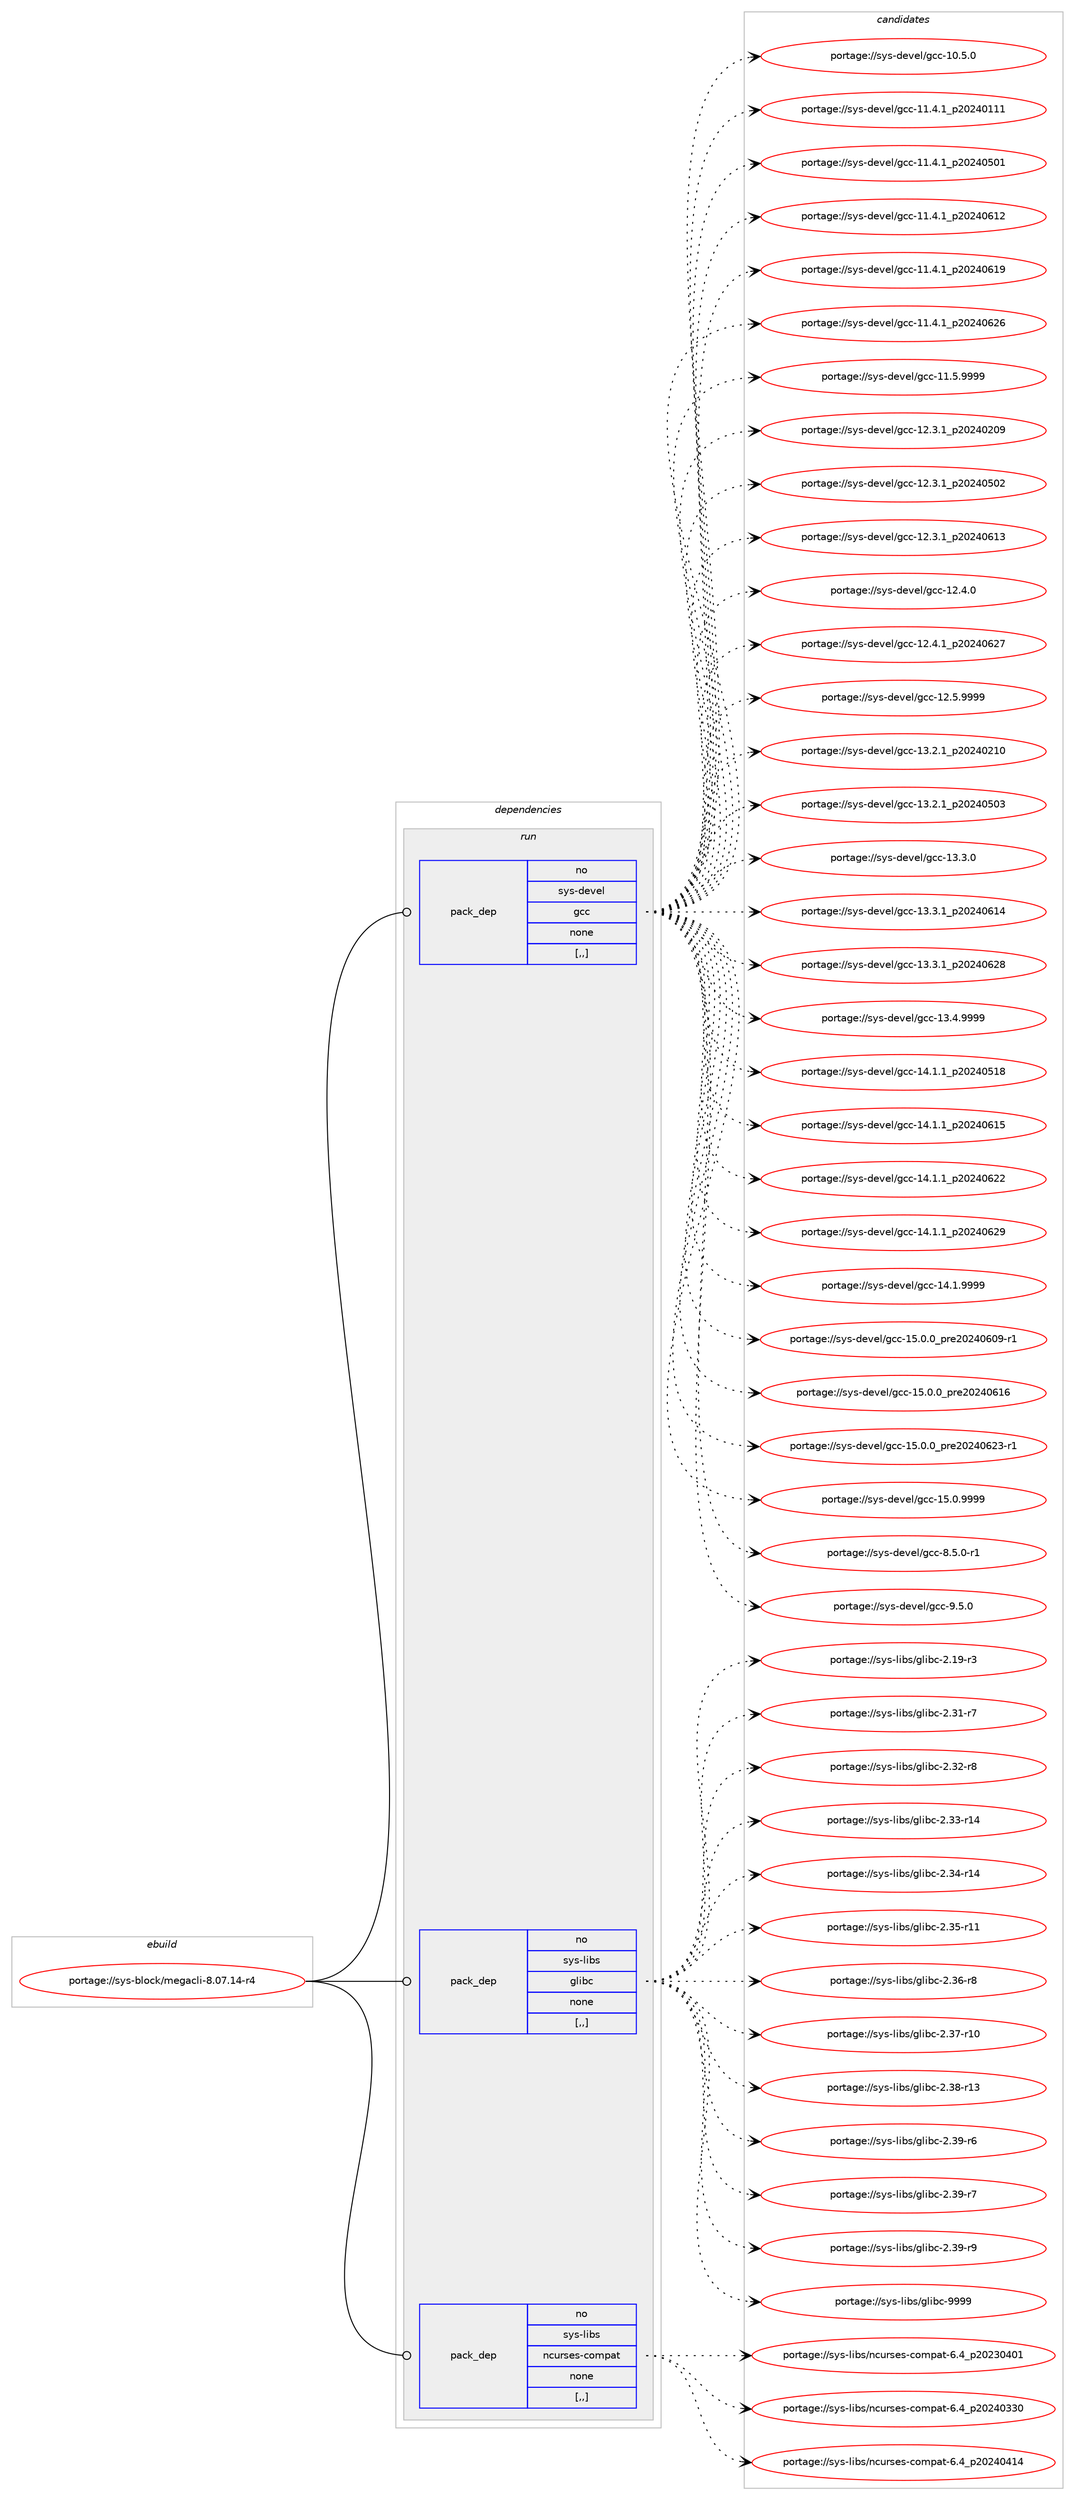 digraph prolog {

# *************
# Graph options
# *************

newrank=true;
concentrate=true;
compound=true;
graph [rankdir=LR,fontname=Helvetica,fontsize=10,ranksep=1.5];#, ranksep=2.5, nodesep=0.2];
edge  [arrowhead=vee];
node  [fontname=Helvetica,fontsize=10];

# **********
# The ebuild
# **********

subgraph cluster_leftcol {
color=gray;
rank=same;
label=<<i>ebuild</i>>;
id [label="portage://sys-block/megacli-8.07.14-r4", color=red, width=4, href="../sys-block/megacli-8.07.14-r4.svg"];
}

# ****************
# The dependencies
# ****************

subgraph cluster_midcol {
color=gray;
label=<<i>dependencies</i>>;
subgraph cluster_compile {
fillcolor="#eeeeee";
style=filled;
label=<<i>compile</i>>;
}
subgraph cluster_compileandrun {
fillcolor="#eeeeee";
style=filled;
label=<<i>compile and run</i>>;
}
subgraph cluster_run {
fillcolor="#eeeeee";
style=filled;
label=<<i>run</i>>;
subgraph pack304597 {
dependency418445 [label=<<TABLE BORDER="0" CELLBORDER="1" CELLSPACING="0" CELLPADDING="4" WIDTH="220"><TR><TD ROWSPAN="6" CELLPADDING="30">pack_dep</TD></TR><TR><TD WIDTH="110">no</TD></TR><TR><TD>sys-devel</TD></TR><TR><TD>gcc</TD></TR><TR><TD>none</TD></TR><TR><TD>[,,]</TD></TR></TABLE>>, shape=none, color=blue];
}
id:e -> dependency418445:w [weight=20,style="solid",arrowhead="odot"];
subgraph pack304598 {
dependency418446 [label=<<TABLE BORDER="0" CELLBORDER="1" CELLSPACING="0" CELLPADDING="4" WIDTH="220"><TR><TD ROWSPAN="6" CELLPADDING="30">pack_dep</TD></TR><TR><TD WIDTH="110">no</TD></TR><TR><TD>sys-libs</TD></TR><TR><TD>glibc</TD></TR><TR><TD>none</TD></TR><TR><TD>[,,]</TD></TR></TABLE>>, shape=none, color=blue];
}
id:e -> dependency418446:w [weight=20,style="solid",arrowhead="odot"];
subgraph pack304599 {
dependency418447 [label=<<TABLE BORDER="0" CELLBORDER="1" CELLSPACING="0" CELLPADDING="4" WIDTH="220"><TR><TD ROWSPAN="6" CELLPADDING="30">pack_dep</TD></TR><TR><TD WIDTH="110">no</TD></TR><TR><TD>sys-libs</TD></TR><TR><TD>ncurses-compat</TD></TR><TR><TD>none</TD></TR><TR><TD>[,,]</TD></TR></TABLE>>, shape=none, color=blue];
}
id:e -> dependency418447:w [weight=20,style="solid",arrowhead="odot"];
}
}

# **************
# The candidates
# **************

subgraph cluster_choices {
rank=same;
color=gray;
label=<<i>candidates</i>>;

subgraph choice304597 {
color=black;
nodesep=1;
choice1151211154510010111810110847103999945494846534648 [label="portage://sys-devel/gcc-10.5.0", color=red, width=4,href="../sys-devel/gcc-10.5.0.svg"];
choice1151211154510010111810110847103999945494946524649951125048505248494949 [label="portage://sys-devel/gcc-11.4.1_p20240111", color=red, width=4,href="../sys-devel/gcc-11.4.1_p20240111.svg"];
choice1151211154510010111810110847103999945494946524649951125048505248534849 [label="portage://sys-devel/gcc-11.4.1_p20240501", color=red, width=4,href="../sys-devel/gcc-11.4.1_p20240501.svg"];
choice1151211154510010111810110847103999945494946524649951125048505248544950 [label="portage://sys-devel/gcc-11.4.1_p20240612", color=red, width=4,href="../sys-devel/gcc-11.4.1_p20240612.svg"];
choice1151211154510010111810110847103999945494946524649951125048505248544957 [label="portage://sys-devel/gcc-11.4.1_p20240619", color=red, width=4,href="../sys-devel/gcc-11.4.1_p20240619.svg"];
choice1151211154510010111810110847103999945494946524649951125048505248545054 [label="portage://sys-devel/gcc-11.4.1_p20240626", color=red, width=4,href="../sys-devel/gcc-11.4.1_p20240626.svg"];
choice1151211154510010111810110847103999945494946534657575757 [label="portage://sys-devel/gcc-11.5.9999", color=red, width=4,href="../sys-devel/gcc-11.5.9999.svg"];
choice1151211154510010111810110847103999945495046514649951125048505248504857 [label="portage://sys-devel/gcc-12.3.1_p20240209", color=red, width=4,href="../sys-devel/gcc-12.3.1_p20240209.svg"];
choice1151211154510010111810110847103999945495046514649951125048505248534850 [label="portage://sys-devel/gcc-12.3.1_p20240502", color=red, width=4,href="../sys-devel/gcc-12.3.1_p20240502.svg"];
choice1151211154510010111810110847103999945495046514649951125048505248544951 [label="portage://sys-devel/gcc-12.3.1_p20240613", color=red, width=4,href="../sys-devel/gcc-12.3.1_p20240613.svg"];
choice1151211154510010111810110847103999945495046524648 [label="portage://sys-devel/gcc-12.4.0", color=red, width=4,href="../sys-devel/gcc-12.4.0.svg"];
choice1151211154510010111810110847103999945495046524649951125048505248545055 [label="portage://sys-devel/gcc-12.4.1_p20240627", color=red, width=4,href="../sys-devel/gcc-12.4.1_p20240627.svg"];
choice1151211154510010111810110847103999945495046534657575757 [label="portage://sys-devel/gcc-12.5.9999", color=red, width=4,href="../sys-devel/gcc-12.5.9999.svg"];
choice1151211154510010111810110847103999945495146504649951125048505248504948 [label="portage://sys-devel/gcc-13.2.1_p20240210", color=red, width=4,href="../sys-devel/gcc-13.2.1_p20240210.svg"];
choice1151211154510010111810110847103999945495146504649951125048505248534851 [label="portage://sys-devel/gcc-13.2.1_p20240503", color=red, width=4,href="../sys-devel/gcc-13.2.1_p20240503.svg"];
choice1151211154510010111810110847103999945495146514648 [label="portage://sys-devel/gcc-13.3.0", color=red, width=4,href="../sys-devel/gcc-13.3.0.svg"];
choice1151211154510010111810110847103999945495146514649951125048505248544952 [label="portage://sys-devel/gcc-13.3.1_p20240614", color=red, width=4,href="../sys-devel/gcc-13.3.1_p20240614.svg"];
choice1151211154510010111810110847103999945495146514649951125048505248545056 [label="portage://sys-devel/gcc-13.3.1_p20240628", color=red, width=4,href="../sys-devel/gcc-13.3.1_p20240628.svg"];
choice1151211154510010111810110847103999945495146524657575757 [label="portage://sys-devel/gcc-13.4.9999", color=red, width=4,href="../sys-devel/gcc-13.4.9999.svg"];
choice1151211154510010111810110847103999945495246494649951125048505248534956 [label="portage://sys-devel/gcc-14.1.1_p20240518", color=red, width=4,href="../sys-devel/gcc-14.1.1_p20240518.svg"];
choice1151211154510010111810110847103999945495246494649951125048505248544953 [label="portage://sys-devel/gcc-14.1.1_p20240615", color=red, width=4,href="../sys-devel/gcc-14.1.1_p20240615.svg"];
choice1151211154510010111810110847103999945495246494649951125048505248545050 [label="portage://sys-devel/gcc-14.1.1_p20240622", color=red, width=4,href="../sys-devel/gcc-14.1.1_p20240622.svg"];
choice1151211154510010111810110847103999945495246494649951125048505248545057 [label="portage://sys-devel/gcc-14.1.1_p20240629", color=red, width=4,href="../sys-devel/gcc-14.1.1_p20240629.svg"];
choice1151211154510010111810110847103999945495246494657575757 [label="portage://sys-devel/gcc-14.1.9999", color=red, width=4,href="../sys-devel/gcc-14.1.9999.svg"];
choice11512111545100101118101108471039999454953464846489511211410150485052485448574511449 [label="portage://sys-devel/gcc-15.0.0_pre20240609-r1", color=red, width=4,href="../sys-devel/gcc-15.0.0_pre20240609-r1.svg"];
choice1151211154510010111810110847103999945495346484648951121141015048505248544954 [label="portage://sys-devel/gcc-15.0.0_pre20240616", color=red, width=4,href="../sys-devel/gcc-15.0.0_pre20240616.svg"];
choice11512111545100101118101108471039999454953464846489511211410150485052485450514511449 [label="portage://sys-devel/gcc-15.0.0_pre20240623-r1", color=red, width=4,href="../sys-devel/gcc-15.0.0_pre20240623-r1.svg"];
choice1151211154510010111810110847103999945495346484657575757 [label="portage://sys-devel/gcc-15.0.9999", color=red, width=4,href="../sys-devel/gcc-15.0.9999.svg"];
choice115121115451001011181011084710399994556465346484511449 [label="portage://sys-devel/gcc-8.5.0-r1", color=red, width=4,href="../sys-devel/gcc-8.5.0-r1.svg"];
choice11512111545100101118101108471039999455746534648 [label="portage://sys-devel/gcc-9.5.0", color=red, width=4,href="../sys-devel/gcc-9.5.0.svg"];
dependency418445:e -> choice1151211154510010111810110847103999945494846534648:w [style=dotted,weight="100"];
dependency418445:e -> choice1151211154510010111810110847103999945494946524649951125048505248494949:w [style=dotted,weight="100"];
dependency418445:e -> choice1151211154510010111810110847103999945494946524649951125048505248534849:w [style=dotted,weight="100"];
dependency418445:e -> choice1151211154510010111810110847103999945494946524649951125048505248544950:w [style=dotted,weight="100"];
dependency418445:e -> choice1151211154510010111810110847103999945494946524649951125048505248544957:w [style=dotted,weight="100"];
dependency418445:e -> choice1151211154510010111810110847103999945494946524649951125048505248545054:w [style=dotted,weight="100"];
dependency418445:e -> choice1151211154510010111810110847103999945494946534657575757:w [style=dotted,weight="100"];
dependency418445:e -> choice1151211154510010111810110847103999945495046514649951125048505248504857:w [style=dotted,weight="100"];
dependency418445:e -> choice1151211154510010111810110847103999945495046514649951125048505248534850:w [style=dotted,weight="100"];
dependency418445:e -> choice1151211154510010111810110847103999945495046514649951125048505248544951:w [style=dotted,weight="100"];
dependency418445:e -> choice1151211154510010111810110847103999945495046524648:w [style=dotted,weight="100"];
dependency418445:e -> choice1151211154510010111810110847103999945495046524649951125048505248545055:w [style=dotted,weight="100"];
dependency418445:e -> choice1151211154510010111810110847103999945495046534657575757:w [style=dotted,weight="100"];
dependency418445:e -> choice1151211154510010111810110847103999945495146504649951125048505248504948:w [style=dotted,weight="100"];
dependency418445:e -> choice1151211154510010111810110847103999945495146504649951125048505248534851:w [style=dotted,weight="100"];
dependency418445:e -> choice1151211154510010111810110847103999945495146514648:w [style=dotted,weight="100"];
dependency418445:e -> choice1151211154510010111810110847103999945495146514649951125048505248544952:w [style=dotted,weight="100"];
dependency418445:e -> choice1151211154510010111810110847103999945495146514649951125048505248545056:w [style=dotted,weight="100"];
dependency418445:e -> choice1151211154510010111810110847103999945495146524657575757:w [style=dotted,weight="100"];
dependency418445:e -> choice1151211154510010111810110847103999945495246494649951125048505248534956:w [style=dotted,weight="100"];
dependency418445:e -> choice1151211154510010111810110847103999945495246494649951125048505248544953:w [style=dotted,weight="100"];
dependency418445:e -> choice1151211154510010111810110847103999945495246494649951125048505248545050:w [style=dotted,weight="100"];
dependency418445:e -> choice1151211154510010111810110847103999945495246494649951125048505248545057:w [style=dotted,weight="100"];
dependency418445:e -> choice1151211154510010111810110847103999945495246494657575757:w [style=dotted,weight="100"];
dependency418445:e -> choice11512111545100101118101108471039999454953464846489511211410150485052485448574511449:w [style=dotted,weight="100"];
dependency418445:e -> choice1151211154510010111810110847103999945495346484648951121141015048505248544954:w [style=dotted,weight="100"];
dependency418445:e -> choice11512111545100101118101108471039999454953464846489511211410150485052485450514511449:w [style=dotted,weight="100"];
dependency418445:e -> choice1151211154510010111810110847103999945495346484657575757:w [style=dotted,weight="100"];
dependency418445:e -> choice115121115451001011181011084710399994556465346484511449:w [style=dotted,weight="100"];
dependency418445:e -> choice11512111545100101118101108471039999455746534648:w [style=dotted,weight="100"];
}
subgraph choice304598 {
color=black;
nodesep=1;
choice115121115451081059811547103108105989945504649574511451 [label="portage://sys-libs/glibc-2.19-r3", color=red, width=4,href="../sys-libs/glibc-2.19-r3.svg"];
choice115121115451081059811547103108105989945504651494511455 [label="portage://sys-libs/glibc-2.31-r7", color=red, width=4,href="../sys-libs/glibc-2.31-r7.svg"];
choice115121115451081059811547103108105989945504651504511456 [label="portage://sys-libs/glibc-2.32-r8", color=red, width=4,href="../sys-libs/glibc-2.32-r8.svg"];
choice11512111545108105981154710310810598994550465151451144952 [label="portage://sys-libs/glibc-2.33-r14", color=red, width=4,href="../sys-libs/glibc-2.33-r14.svg"];
choice11512111545108105981154710310810598994550465152451144952 [label="portage://sys-libs/glibc-2.34-r14", color=red, width=4,href="../sys-libs/glibc-2.34-r14.svg"];
choice11512111545108105981154710310810598994550465153451144949 [label="portage://sys-libs/glibc-2.35-r11", color=red, width=4,href="../sys-libs/glibc-2.35-r11.svg"];
choice115121115451081059811547103108105989945504651544511456 [label="portage://sys-libs/glibc-2.36-r8", color=red, width=4,href="../sys-libs/glibc-2.36-r8.svg"];
choice11512111545108105981154710310810598994550465155451144948 [label="portage://sys-libs/glibc-2.37-r10", color=red, width=4,href="../sys-libs/glibc-2.37-r10.svg"];
choice11512111545108105981154710310810598994550465156451144951 [label="portage://sys-libs/glibc-2.38-r13", color=red, width=4,href="../sys-libs/glibc-2.38-r13.svg"];
choice115121115451081059811547103108105989945504651574511454 [label="portage://sys-libs/glibc-2.39-r6", color=red, width=4,href="../sys-libs/glibc-2.39-r6.svg"];
choice115121115451081059811547103108105989945504651574511455 [label="portage://sys-libs/glibc-2.39-r7", color=red, width=4,href="../sys-libs/glibc-2.39-r7.svg"];
choice115121115451081059811547103108105989945504651574511457 [label="portage://sys-libs/glibc-2.39-r9", color=red, width=4,href="../sys-libs/glibc-2.39-r9.svg"];
choice11512111545108105981154710310810598994557575757 [label="portage://sys-libs/glibc-9999", color=red, width=4,href="../sys-libs/glibc-9999.svg"];
dependency418446:e -> choice115121115451081059811547103108105989945504649574511451:w [style=dotted,weight="100"];
dependency418446:e -> choice115121115451081059811547103108105989945504651494511455:w [style=dotted,weight="100"];
dependency418446:e -> choice115121115451081059811547103108105989945504651504511456:w [style=dotted,weight="100"];
dependency418446:e -> choice11512111545108105981154710310810598994550465151451144952:w [style=dotted,weight="100"];
dependency418446:e -> choice11512111545108105981154710310810598994550465152451144952:w [style=dotted,weight="100"];
dependency418446:e -> choice11512111545108105981154710310810598994550465153451144949:w [style=dotted,weight="100"];
dependency418446:e -> choice115121115451081059811547103108105989945504651544511456:w [style=dotted,weight="100"];
dependency418446:e -> choice11512111545108105981154710310810598994550465155451144948:w [style=dotted,weight="100"];
dependency418446:e -> choice11512111545108105981154710310810598994550465156451144951:w [style=dotted,weight="100"];
dependency418446:e -> choice115121115451081059811547103108105989945504651574511454:w [style=dotted,weight="100"];
dependency418446:e -> choice115121115451081059811547103108105989945504651574511455:w [style=dotted,weight="100"];
dependency418446:e -> choice115121115451081059811547103108105989945504651574511457:w [style=dotted,weight="100"];
dependency418446:e -> choice11512111545108105981154710310810598994557575757:w [style=dotted,weight="100"];
}
subgraph choice304599 {
color=black;
nodesep=1;
choice1151211154510810598115471109911711411510111545991111091129711645544652951125048505148524849 [label="portage://sys-libs/ncurses-compat-6.4_p20230401", color=red, width=4,href="../sys-libs/ncurses-compat-6.4_p20230401.svg"];
choice1151211154510810598115471109911711411510111545991111091129711645544652951125048505248515148 [label="portage://sys-libs/ncurses-compat-6.4_p20240330", color=red, width=4,href="../sys-libs/ncurses-compat-6.4_p20240330.svg"];
choice1151211154510810598115471109911711411510111545991111091129711645544652951125048505248524952 [label="portage://sys-libs/ncurses-compat-6.4_p20240414", color=red, width=4,href="../sys-libs/ncurses-compat-6.4_p20240414.svg"];
dependency418447:e -> choice1151211154510810598115471109911711411510111545991111091129711645544652951125048505148524849:w [style=dotted,weight="100"];
dependency418447:e -> choice1151211154510810598115471109911711411510111545991111091129711645544652951125048505248515148:w [style=dotted,weight="100"];
dependency418447:e -> choice1151211154510810598115471109911711411510111545991111091129711645544652951125048505248524952:w [style=dotted,weight="100"];
}
}

}
